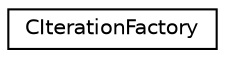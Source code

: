 digraph "Graphical Class Hierarchy"
{
 // LATEX_PDF_SIZE
  edge [fontname="Helvetica",fontsize="10",labelfontname="Helvetica",labelfontsize="10"];
  node [fontname="Helvetica",fontsize="10",shape=record];
  rankdir="LR";
  Node0 [label="CIterationFactory",height=0.2,width=0.4,color="black", fillcolor="white", style="filled",URL="$classCIterationFactory.html",tooltip="Creates a new iteration instance based on the current main solver."];
}
